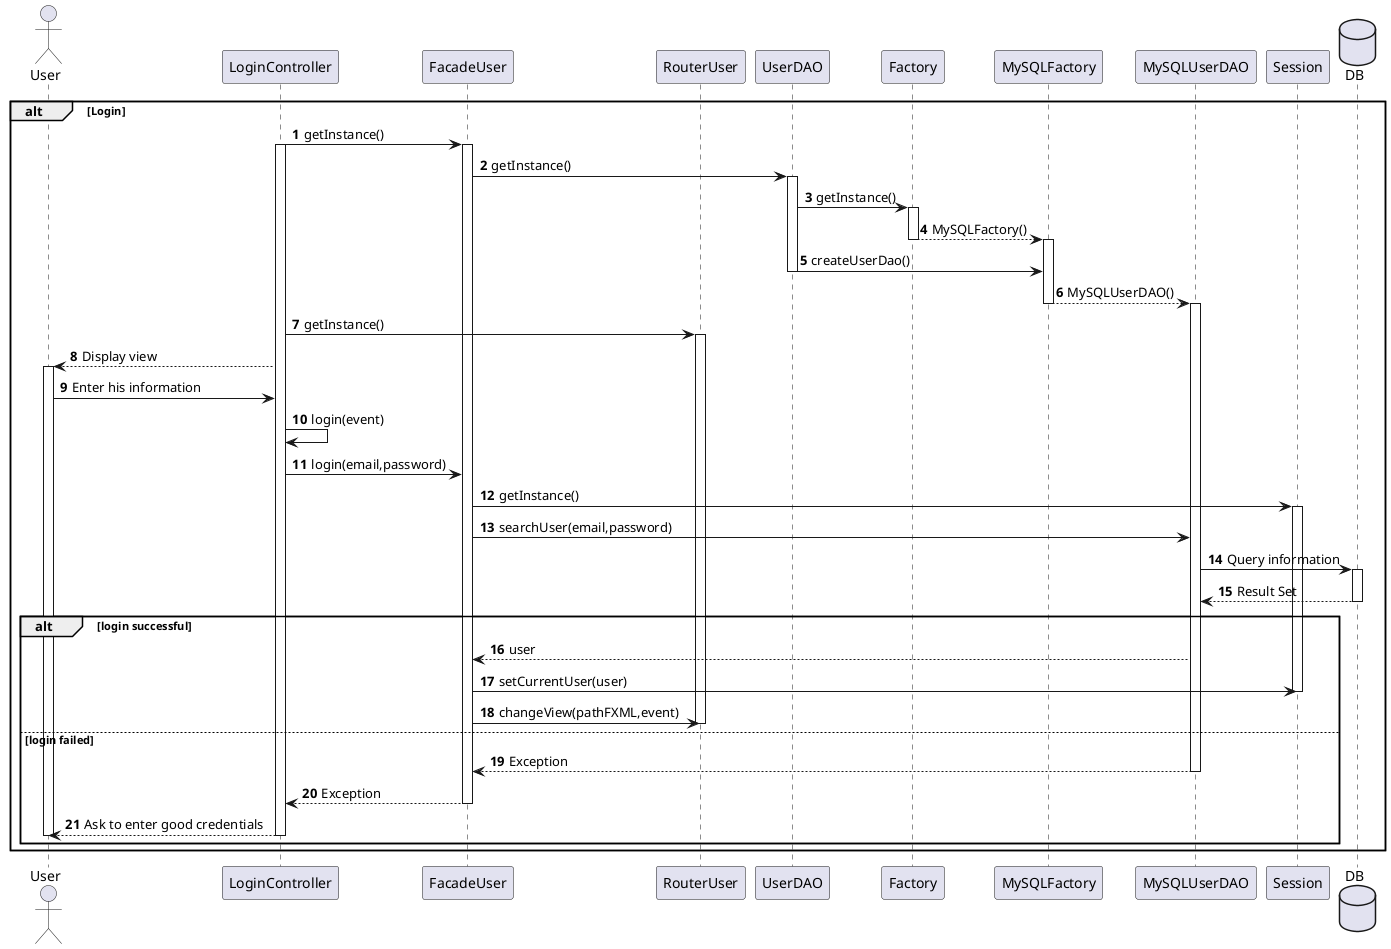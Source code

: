 @startuml

actor User
autonumber
alt Login


    LoginController -> FacadeUser : getInstance()
    activate LoginController
    participant RouterUser
    activate FacadeUser
    FacadeUser -> UserDAO : getInstance()
    activate UserDAO
    UserDAO -> Factory : getInstance()

    activate Factory
    Factory --> MySQLFactory : MySQLFactory()
    deactivate Factory
    activate MySQLFactory
    UserDAO -> MySQLFactory : createUserDao()
    deactivate UserDAO
    MySQLFactory --> MySQLUserDAO : MySQLUserDAO()
    deactivate MySQLFactory
    activate MySQLUserDAO
    deactivate MySQLUserDAO


    LoginController -> RouterUser : getInstance()
    activate RouterUser
    LoginController --> User : Display view
    activate User
    User -> LoginController : Enter his information
    LoginController -> LoginController : login(event)
    participant Session
    LoginController-> FacadeUser : login(email,password)

    FacadeUser -> Session : getInstance()
    activate Session
    FacadeUser -> MySQLUserDAO : searchUser(email,password)
    database DB
    MySQLUserDAO -> DB : Query information
    activate DB
    DB --> MySQLUserDAO : Result Set
    deactivate DB
  alt login successful
    MySQLUserDAO --> FacadeUser : user
    FacadeUser -> Session : setCurrentUser(user)
    deactivate Session
    FacadeUser -> RouterUser : changeView(pathFXML,event)
    deactivate RouterUser
  else login failed
    MySQLUserDAO --> FacadeUser : Exception
    deactivate MySQLUserDAO
    FacadeUser --> LoginController : Exception
    deactivate FacadeUser
    LoginController --> User : Ask to enter good credentials
    deactivate LoginController
    deactivate User
end
end
@enduml
